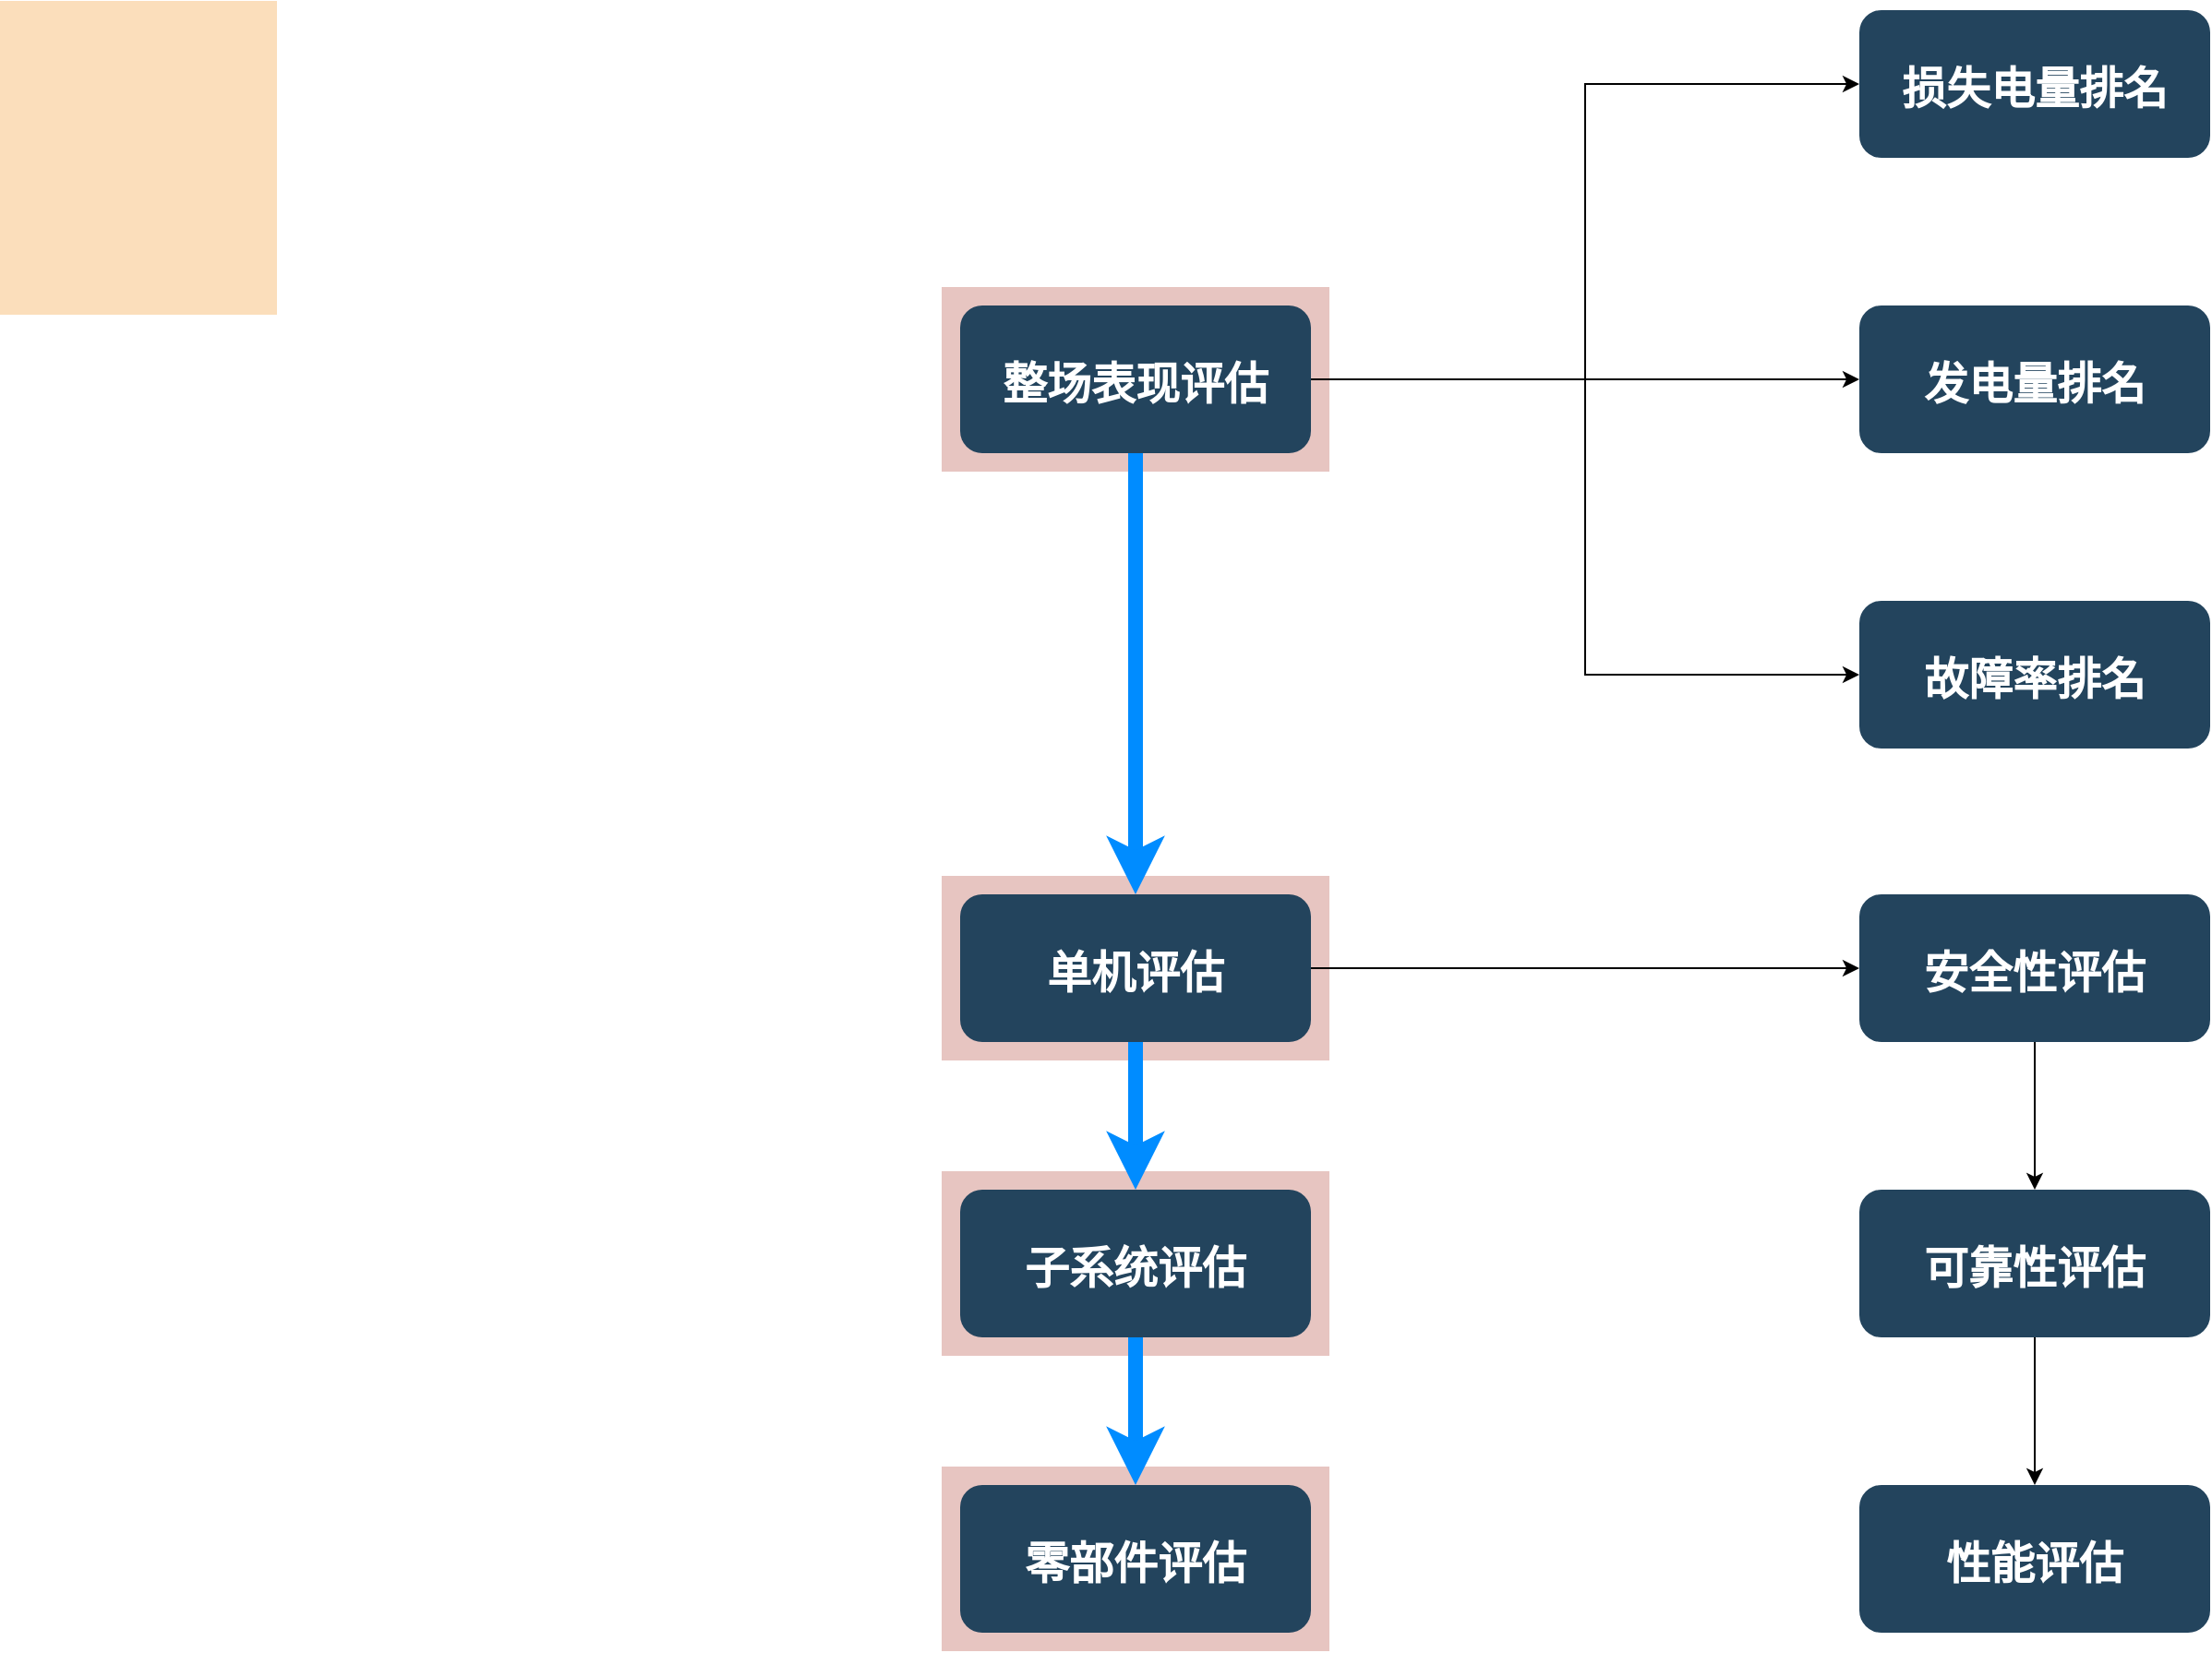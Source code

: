 <mxfile version="10.6.7" type="github"><diagram name="Page-1" id="2c0d36ab-eaac-3732-788b-9136903baeff"><mxGraphModel dx="1200" dy="701" grid="1" gridSize="10" guides="1" tooltips="1" connect="1" arrows="1" fold="1" page="1" pageScale="1.5" pageWidth="1169" pageHeight="827" background="#ffffff" math="0" shadow="0"><root><mxCell id="0"/><mxCell id="1" parent="0"/><mxCell id="Fd9QAYF8xPu6k3quil8q-135" value="" style="fillColor=#AE4132;strokeColor=none;opacity=30;fontSize=24;" vertex="1" parent="1"><mxGeometry x="530" y="814.5" width="210" height="100.0" as="geometry"/></mxCell><mxCell id="Fd9QAYF8xPu6k3quil8q-132" value="" style="fillColor=#AE4132;strokeColor=none;opacity=30;fontSize=24;" vertex="1" parent="1"><mxGeometry x="530" y="654.5" width="210" height="100.0" as="geometry"/></mxCell><mxCell id="Fd9QAYF8xPu6k3quil8q-131" value="" style="fillColor=#AE4132;strokeColor=none;opacity=30;fontSize=24;" vertex="1" parent="1"><mxGeometry x="530" y="494.5" width="210" height="100.0" as="geometry"/></mxCell><mxCell id="123" value="" style="fillColor=#AE4132;strokeColor=none;opacity=30;fontSize=24;" parent="1" vertex="1"><mxGeometry x="530" y="175.5" width="210" height="100.0" as="geometry"/></mxCell><mxCell id="118" value="" style="fillColor=#F2931E;strokeColor=none;opacity=30;" parent="1" vertex="1"><mxGeometry x="20" y="20.5" width="150" height="170" as="geometry"/></mxCell><mxCell id="Fd9QAYF8xPu6k3quil8q-124" value="" style="edgeStyle=orthogonalEdgeStyle;rounded=0;orthogonalLoop=1;jettySize=auto;html=1;fontSize=24;" edge="1" parent="1" source="2" target="Fd9QAYF8xPu6k3quil8q-123"><mxGeometry relative="1" as="geometry"/></mxCell><mxCell id="Fd9QAYF8xPu6k3quil8q-128" value="" style="edgeStyle=orthogonalEdgeStyle;rounded=0;orthogonalLoop=1;jettySize=auto;html=1;fontSize=24;strokeWidth=8;strokeColor=#008CFF;" edge="1" parent="1" source="2" target="Fd9QAYF8xPu6k3quil8q-127"><mxGeometry relative="1" as="geometry"/></mxCell><mxCell id="2" value="整场表现评估" style="rounded=1;fillColor=#23445D;gradientColor=none;strokeColor=none;fontColor=#FFFFFF;fontStyle=1;fontFamily=Tahoma;fontSize=24;" parent="1" vertex="1"><mxGeometry x="540" y="185.5" width="190" height="80" as="geometry"/></mxCell><mxCell id="Fd9QAYF8xPu6k3quil8q-139" value="" style="edgeStyle=orthogonalEdgeStyle;rounded=0;orthogonalLoop=1;jettySize=auto;html=1;fontSize=24;" edge="1" parent="1" source="Fd9QAYF8xPu6k3quil8q-127" target="Fd9QAYF8xPu6k3quil8q-138"><mxGeometry relative="1" as="geometry"/></mxCell><mxCell id="Fd9QAYF8xPu6k3quil8q-127" value="单机评估" style="rounded=1;fillColor=#23445D;gradientColor=none;strokeColor=none;fontColor=#FFFFFF;fontStyle=1;fontFamily=Tahoma;fontSize=24;" vertex="1" parent="1"><mxGeometry x="540" y="504.5" width="190" height="80" as="geometry"/></mxCell><mxCell id="Fd9QAYF8xPu6k3quil8q-138" value="安全性评估" style="rounded=1;fillColor=#23445D;gradientColor=none;strokeColor=none;fontColor=#FFFFFF;fontStyle=1;fontFamily=Tahoma;fontSize=24;" vertex="1" parent="1"><mxGeometry x="1027" y="504.5" width="190" height="80" as="geometry"/></mxCell><mxCell id="Fd9QAYF8xPu6k3quil8q-149" value="" style="edgeStyle=orthogonalEdgeStyle;rounded=0;orthogonalLoop=1;jettySize=auto;html=1;strokeColor=#000000;strokeWidth=1;fontSize=24;" edge="1" parent="1" source="Fd9QAYF8xPu6k3quil8q-145" target="Fd9QAYF8xPu6k3quil8q-148"><mxGeometry relative="1" as="geometry"/></mxCell><mxCell id="Fd9QAYF8xPu6k3quil8q-145" value="可靠性评估" style="rounded=1;fillColor=#23445D;gradientColor=none;strokeColor=none;fontColor=#FFFFFF;fontStyle=1;fontFamily=Tahoma;fontSize=24;" vertex="1" parent="1"><mxGeometry x="1027" y="664.5" width="190" height="80" as="geometry"/></mxCell><mxCell id="Fd9QAYF8xPu6k3quil8q-148" value="性能评估" style="rounded=1;fillColor=#23445D;gradientColor=none;strokeColor=none;fontColor=#FFFFFF;fontStyle=1;fontFamily=Tahoma;fontSize=24;" vertex="1" parent="1"><mxGeometry x="1027" y="824.5" width="190" height="80" as="geometry"/></mxCell><mxCell id="Fd9QAYF8xPu6k3quil8q-129" value="子系统评估" style="rounded=1;fillColor=#23445D;gradientColor=none;strokeColor=none;fontColor=#FFFFFF;fontStyle=1;fontFamily=Tahoma;fontSize=24;" vertex="1" parent="1"><mxGeometry x="540" y="664.5" width="190" height="80" as="geometry"/></mxCell><mxCell id="Fd9QAYF8xPu6k3quil8q-133" value="零部件评估" style="rounded=1;fillColor=#23445D;gradientColor=none;strokeColor=none;fontColor=#FFFFFF;fontStyle=1;fontFamily=Tahoma;fontSize=24;" vertex="1" parent="1"><mxGeometry x="540" y="824.5" width="190" height="80" as="geometry"/></mxCell><mxCell id="Fd9QAYF8xPu6k3quil8q-123" value="发电量排名" style="rounded=1;fillColor=#23445D;gradientColor=none;strokeColor=none;fontColor=#FFFFFF;fontStyle=1;fontFamily=Tahoma;fontSize=24;" vertex="1" parent="1"><mxGeometry x="1027" y="185.5" width="190" height="80" as="geometry"/></mxCell><mxCell id="Fd9QAYF8xPu6k3quil8q-136" value="损失电量排名" style="rounded=1;fillColor=#23445D;gradientColor=none;strokeColor=none;fontColor=#FFFFFF;fontStyle=1;fontFamily=Tahoma;fontSize=24;" vertex="1" parent="1"><mxGeometry x="1027" y="25.5" width="190" height="80" as="geometry"/></mxCell><mxCell id="Fd9QAYF8xPu6k3quil8q-125" value="故障率排名" style="rounded=1;fillColor=#23445D;gradientColor=none;strokeColor=none;fontColor=#FFFFFF;fontStyle=1;fontFamily=Tahoma;fontSize=24;" vertex="1" parent="1"><mxGeometry x="1027" y="345.5" width="190" height="80" as="geometry"/></mxCell><mxCell id="Fd9QAYF8xPu6k3quil8q-140" value="" style="edgeStyle=orthogonalEdgeStyle;rounded=0;orthogonalLoop=1;jettySize=auto;html=1;fontSize=24;strokeWidth=8;strokeColor=#008CFF;exitX=0.5;exitY=1;exitDx=0;exitDy=0;" edge="1" parent="1" source="Fd9QAYF8xPu6k3quil8q-127" target="Fd9QAYF8xPu6k3quil8q-129"><mxGeometry relative="1" as="geometry"><mxPoint x="645" y="275.5" as="sourcePoint"/><mxPoint x="645" y="514.5" as="targetPoint"/></mxGeometry></mxCell><mxCell id="Fd9QAYF8xPu6k3quil8q-141" value="" style="edgeStyle=orthogonalEdgeStyle;rounded=0;orthogonalLoop=1;jettySize=auto;html=1;fontSize=24;strokeWidth=8;strokeColor=#008CFF;exitX=0.5;exitY=1;exitDx=0;exitDy=0;entryX=0.5;entryY=0;entryDx=0;entryDy=0;" edge="1" parent="1" source="Fd9QAYF8xPu6k3quil8q-129" target="Fd9QAYF8xPu6k3quil8q-133"><mxGeometry relative="1" as="geometry"><mxPoint x="645" y="275.5" as="sourcePoint"/><mxPoint x="645" y="514.5" as="targetPoint"/></mxGeometry></mxCell><mxCell id="Fd9QAYF8xPu6k3quil8q-143" value="" style="edgeStyle=orthogonalEdgeStyle;rounded=0;orthogonalLoop=1;jettySize=auto;html=1;entryX=0;entryY=0.5;entryDx=0;entryDy=0;exitX=1;exitY=0.5;exitDx=0;exitDy=0;fontSize=24;" edge="1" parent="1" source="2" target="Fd9QAYF8xPu6k3quil8q-125"><mxGeometry relative="1" as="geometry"><mxPoint x="740" y="235.5" as="sourcePoint"/><mxPoint x="1037" y="235.5" as="targetPoint"/></mxGeometry></mxCell><mxCell id="Fd9QAYF8xPu6k3quil8q-144" value="" style="edgeStyle=orthogonalEdgeStyle;rounded=0;orthogonalLoop=1;jettySize=auto;html=1;entryX=0;entryY=0.5;entryDx=0;entryDy=0;fontSize=24;" edge="1" parent="1" source="2" target="Fd9QAYF8xPu6k3quil8q-136"><mxGeometry relative="1" as="geometry"><mxPoint x="850" y="200" as="sourcePoint"/><mxPoint x="1037.571" y="395.857" as="targetPoint"/></mxGeometry></mxCell><mxCell id="Fd9QAYF8xPu6k3quil8q-147" value="" style="edgeStyle=orthogonalEdgeStyle;rounded=0;orthogonalLoop=1;jettySize=auto;html=1;fontSize=24;entryX=0.5;entryY=0;entryDx=0;entryDy=0;exitX=0.5;exitY=1;exitDx=0;exitDy=0;" edge="1" parent="1" source="Fd9QAYF8xPu6k3quil8q-138" target="Fd9QAYF8xPu6k3quil8q-145"><mxGeometry relative="1" as="geometry"><mxPoint x="740" y="554.5" as="sourcePoint"/><mxPoint x="1037" y="554.5" as="targetPoint"/></mxGeometry></mxCell></root></mxGraphModel></diagram></mxfile>